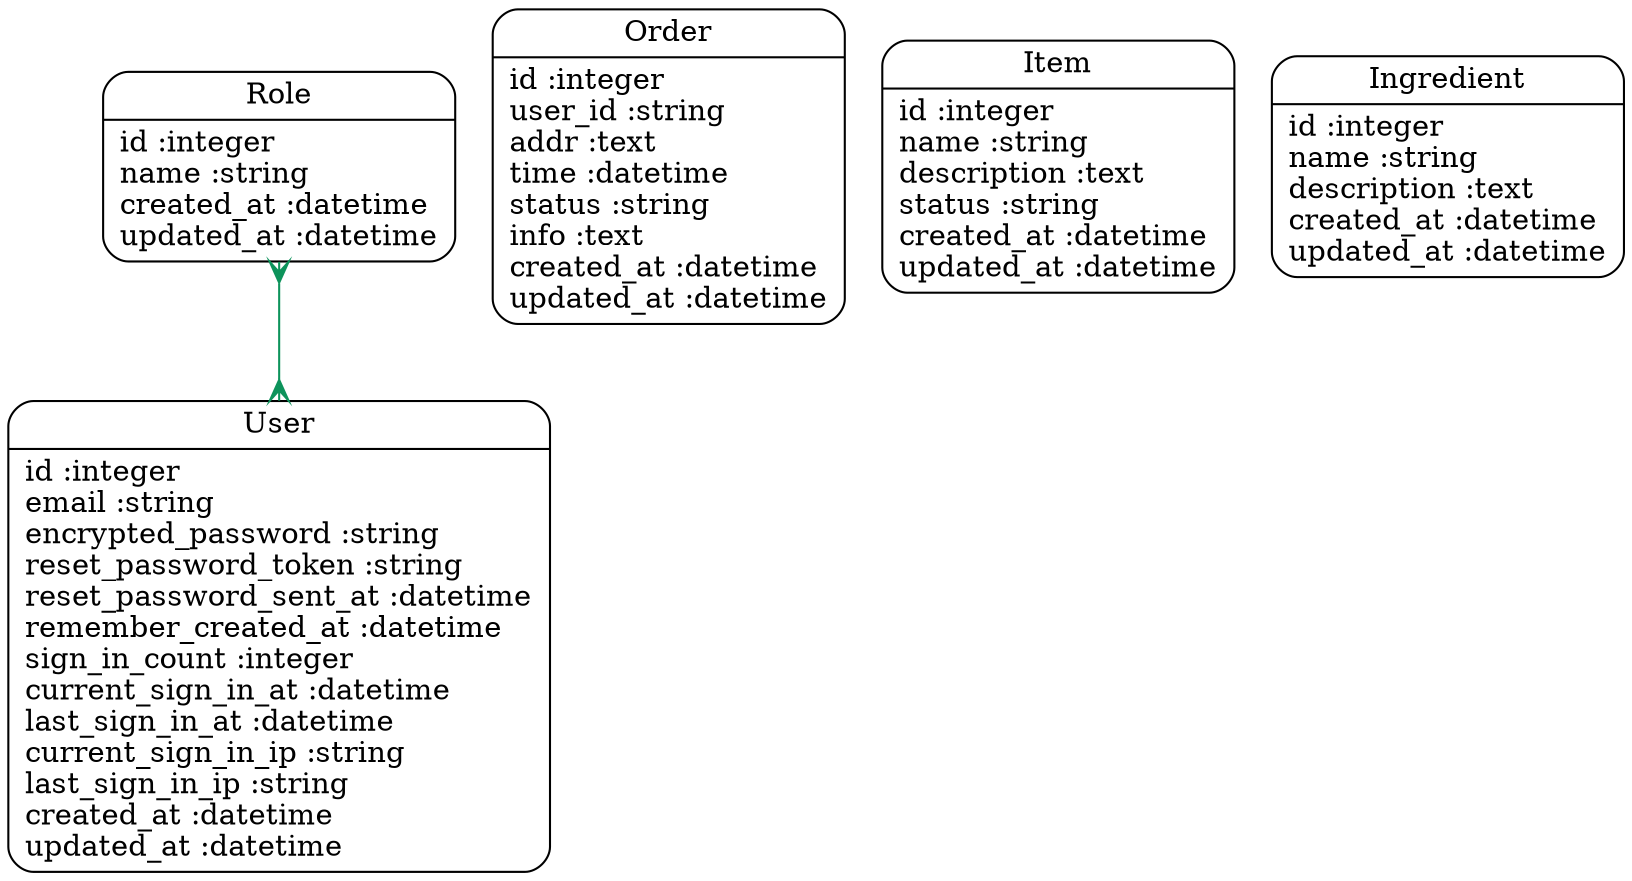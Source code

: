 digraph models_diagram {
	graph[overlap=false, splines=true]
	"Role" [shape=Mrecord, label="{Role|id :integer\lname :string\lcreated_at :datetime\lupdated_at :datetime\l}"]
	"User" [shape=Mrecord, label="{User|id :integer\lemail :string\lencrypted_password :string\lreset_password_token :string\lreset_password_sent_at :datetime\lremember_created_at :datetime\lsign_in_count :integer\lcurrent_sign_in_at :datetime\llast_sign_in_at :datetime\lcurrent_sign_in_ip :string\llast_sign_in_ip :string\lcreated_at :datetime\lupdated_at :datetime\l}"]
	"Order" [shape=Mrecord, label="{Order|id :integer\luser_id :string\laddr :text\ltime :datetime\lstatus :string\linfo :text\lcreated_at :datetime\lupdated_at :datetime\l}"]
	"Item" [shape=Mrecord, label="{Item|id :integer\lname :string\ldescription :text\lstatus :string\lcreated_at :datetime\lupdated_at :datetime\l}"]
	"Ingredient" [shape=Mrecord, label="{Ingredient|id :integer\lname :string\ldescription :text\lcreated_at :datetime\lupdated_at :datetime\l}"]
	"Role" -> "User" [arrowtail=crow, arrowhead=crow, dir=both color="#0D935B"]
}
